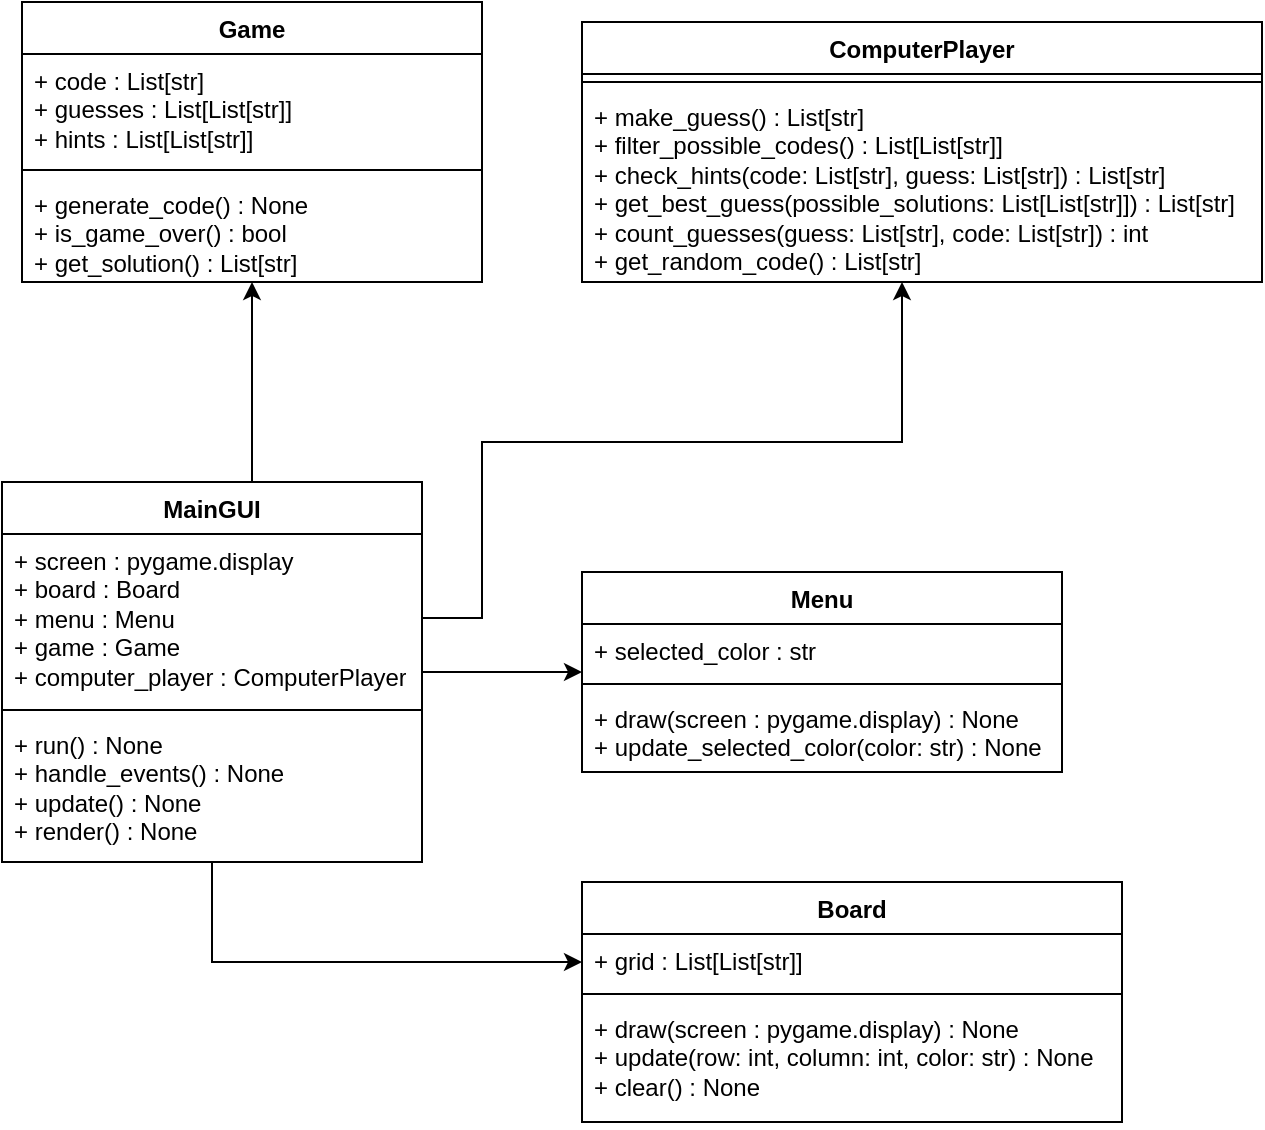 <mxfile version="21.3.3" type="device">
  <diagram id="C5RBs43oDa-KdzZeNtuy" name="Page-1">
    <mxGraphModel dx="733" dy="860" grid="1" gridSize="10" guides="1" tooltips="1" connect="1" arrows="1" fold="1" page="1" pageScale="1" pageWidth="827" pageHeight="1169" math="0" shadow="0">
      <root>
        <mxCell id="WIyWlLk6GJQsqaUBKTNV-0" />
        <mxCell id="WIyWlLk6GJQsqaUBKTNV-1" parent="WIyWlLk6GJQsqaUBKTNV-0" />
        <mxCell id="sVE_lHYtiXadF0ECQuOR-0" value="Game" style="swimlane;fontStyle=1;align=center;verticalAlign=top;childLayout=stackLayout;horizontal=1;startSize=26;horizontalStack=0;resizeParent=1;resizeParentMax=0;resizeLast=0;collapsible=1;marginBottom=0;whiteSpace=wrap;html=1;" vertex="1" parent="WIyWlLk6GJQsqaUBKTNV-1">
          <mxGeometry x="40" y="60" width="230" height="140" as="geometry" />
        </mxCell>
        <mxCell id="sVE_lHYtiXadF0ECQuOR-1" value="+ code :&amp;nbsp;List[str]&lt;br&gt;+ guesses : List[List[str]]&lt;br&gt;+ hints : List[List[str]]" style="text;strokeColor=none;fillColor=none;align=left;verticalAlign=top;spacingLeft=4;spacingRight=4;overflow=hidden;rotatable=0;points=[[0,0.5],[1,0.5]];portConstraint=eastwest;whiteSpace=wrap;html=1;" vertex="1" parent="sVE_lHYtiXadF0ECQuOR-0">
          <mxGeometry y="26" width="230" height="54" as="geometry" />
        </mxCell>
        <mxCell id="sVE_lHYtiXadF0ECQuOR-2" value="" style="line;strokeWidth=1;fillColor=none;align=left;verticalAlign=middle;spacingTop=-1;spacingLeft=3;spacingRight=3;rotatable=0;labelPosition=right;points=[];portConstraint=eastwest;strokeColor=inherit;" vertex="1" parent="sVE_lHYtiXadF0ECQuOR-0">
          <mxGeometry y="80" width="230" height="8" as="geometry" />
        </mxCell>
        <mxCell id="sVE_lHYtiXadF0ECQuOR-3" value="+ generate_code() : None&lt;br&gt;+ is_game_over() : bool&lt;br&gt;+ get_solution() : List[str]" style="text;strokeColor=none;fillColor=none;align=left;verticalAlign=top;spacingLeft=4;spacingRight=4;overflow=hidden;rotatable=0;points=[[0,0.5],[1,0.5]];portConstraint=eastwest;whiteSpace=wrap;html=1;" vertex="1" parent="sVE_lHYtiXadF0ECQuOR-0">
          <mxGeometry y="88" width="230" height="52" as="geometry" />
        </mxCell>
        <mxCell id="sVE_lHYtiXadF0ECQuOR-4" value="ComputerPlayer" style="swimlane;fontStyle=1;align=center;verticalAlign=top;childLayout=stackLayout;horizontal=1;startSize=26;horizontalStack=0;resizeParent=1;resizeParentMax=0;resizeLast=0;collapsible=1;marginBottom=0;whiteSpace=wrap;html=1;" vertex="1" parent="WIyWlLk6GJQsqaUBKTNV-1">
          <mxGeometry x="320" y="70" width="340" height="130" as="geometry" />
        </mxCell>
        <mxCell id="sVE_lHYtiXadF0ECQuOR-6" value="" style="line;strokeWidth=1;fillColor=none;align=left;verticalAlign=middle;spacingTop=-1;spacingLeft=3;spacingRight=3;rotatable=0;labelPosition=right;points=[];portConstraint=eastwest;strokeColor=inherit;" vertex="1" parent="sVE_lHYtiXadF0ECQuOR-4">
          <mxGeometry y="26" width="340" height="8" as="geometry" />
        </mxCell>
        <mxCell id="sVE_lHYtiXadF0ECQuOR-7" value="+ make_guess() : List[str]&lt;br&gt;+&amp;nbsp;filter_possible_codes() : List[List[str]]&lt;br&gt;+&amp;nbsp;check_hints(code: List[str], guess: List[str]) : List[str]&lt;br&gt;+&amp;nbsp;get_best_guess(possible_solutions: List[List[str]]) : List[str]&lt;br&gt;+&amp;nbsp;count_guesses(guess: List[str], code: List[str]) : int&lt;br&gt;+ get_random_code() : List[str]" style="text;strokeColor=none;fillColor=none;align=left;verticalAlign=top;spacingLeft=4;spacingRight=4;overflow=hidden;rotatable=0;points=[[0,0.5],[1,0.5]];portConstraint=eastwest;whiteSpace=wrap;html=1;" vertex="1" parent="sVE_lHYtiXadF0ECQuOR-4">
          <mxGeometry y="34" width="340" height="96" as="geometry" />
        </mxCell>
        <mxCell id="sVE_lHYtiXadF0ECQuOR-23" style="edgeStyle=orthogonalEdgeStyle;rounded=0;orthogonalLoop=1;jettySize=auto;html=1;" edge="1" parent="WIyWlLk6GJQsqaUBKTNV-1" source="sVE_lHYtiXadF0ECQuOR-8" target="sVE_lHYtiXadF0ECQuOR-0">
          <mxGeometry relative="1" as="geometry">
            <Array as="points">
              <mxPoint x="155" y="280" />
              <mxPoint x="155" y="280" />
            </Array>
          </mxGeometry>
        </mxCell>
        <mxCell id="sVE_lHYtiXadF0ECQuOR-24" style="edgeStyle=orthogonalEdgeStyle;rounded=0;orthogonalLoop=1;jettySize=auto;html=1;" edge="1" parent="WIyWlLk6GJQsqaUBKTNV-1" source="sVE_lHYtiXadF0ECQuOR-8" target="sVE_lHYtiXadF0ECQuOR-16">
          <mxGeometry relative="1" as="geometry">
            <Array as="points">
              <mxPoint x="135" y="540" />
            </Array>
          </mxGeometry>
        </mxCell>
        <mxCell id="sVE_lHYtiXadF0ECQuOR-25" style="edgeStyle=orthogonalEdgeStyle;rounded=0;orthogonalLoop=1;jettySize=auto;html=1;" edge="1" parent="WIyWlLk6GJQsqaUBKTNV-1" source="sVE_lHYtiXadF0ECQuOR-8" target="sVE_lHYtiXadF0ECQuOR-12">
          <mxGeometry relative="1" as="geometry" />
        </mxCell>
        <mxCell id="sVE_lHYtiXadF0ECQuOR-8" value="MainGUI" style="swimlane;fontStyle=1;align=center;verticalAlign=top;childLayout=stackLayout;horizontal=1;startSize=26;horizontalStack=0;resizeParent=1;resizeParentMax=0;resizeLast=0;collapsible=1;marginBottom=0;whiteSpace=wrap;html=1;" vertex="1" parent="WIyWlLk6GJQsqaUBKTNV-1">
          <mxGeometry x="30" y="300" width="210" height="190" as="geometry" />
        </mxCell>
        <mxCell id="sVE_lHYtiXadF0ECQuOR-9" value="+ screen : pygame.display&lt;br&gt;+ board : Board&lt;br&gt;+ menu : Menu&lt;br&gt;+ game : Game&lt;br&gt;+ computer_player : ComputerPlayer" style="text;strokeColor=none;fillColor=none;align=left;verticalAlign=top;spacingLeft=4;spacingRight=4;overflow=hidden;rotatable=0;points=[[0,0.5],[1,0.5]];portConstraint=eastwest;whiteSpace=wrap;html=1;" vertex="1" parent="sVE_lHYtiXadF0ECQuOR-8">
          <mxGeometry y="26" width="210" height="84" as="geometry" />
        </mxCell>
        <mxCell id="sVE_lHYtiXadF0ECQuOR-10" value="" style="line;strokeWidth=1;fillColor=none;align=left;verticalAlign=middle;spacingTop=-1;spacingLeft=3;spacingRight=3;rotatable=0;labelPosition=right;points=[];portConstraint=eastwest;strokeColor=inherit;" vertex="1" parent="sVE_lHYtiXadF0ECQuOR-8">
          <mxGeometry y="110" width="210" height="8" as="geometry" />
        </mxCell>
        <mxCell id="sVE_lHYtiXadF0ECQuOR-11" value="+ run() : None&lt;br&gt;+ handle_events() : None&lt;br&gt;+ update() : None&lt;br&gt;+ render() : None" style="text;strokeColor=none;fillColor=none;align=left;verticalAlign=top;spacingLeft=4;spacingRight=4;overflow=hidden;rotatable=0;points=[[0,0.5],[1,0.5]];portConstraint=eastwest;whiteSpace=wrap;html=1;" vertex="1" parent="sVE_lHYtiXadF0ECQuOR-8">
          <mxGeometry y="118" width="210" height="72" as="geometry" />
        </mxCell>
        <mxCell id="sVE_lHYtiXadF0ECQuOR-12" value="Menu" style="swimlane;fontStyle=1;align=center;verticalAlign=top;childLayout=stackLayout;horizontal=1;startSize=26;horizontalStack=0;resizeParent=1;resizeParentMax=0;resizeLast=0;collapsible=1;marginBottom=0;whiteSpace=wrap;html=1;" vertex="1" parent="WIyWlLk6GJQsqaUBKTNV-1">
          <mxGeometry x="320" y="345" width="240" height="100" as="geometry" />
        </mxCell>
        <mxCell id="sVE_lHYtiXadF0ECQuOR-13" value="+ selected_color : str" style="text;strokeColor=none;fillColor=none;align=left;verticalAlign=top;spacingLeft=4;spacingRight=4;overflow=hidden;rotatable=0;points=[[0,0.5],[1,0.5]];portConstraint=eastwest;whiteSpace=wrap;html=1;" vertex="1" parent="sVE_lHYtiXadF0ECQuOR-12">
          <mxGeometry y="26" width="240" height="26" as="geometry" />
        </mxCell>
        <mxCell id="sVE_lHYtiXadF0ECQuOR-14" value="" style="line;strokeWidth=1;fillColor=none;align=left;verticalAlign=middle;spacingTop=-1;spacingLeft=3;spacingRight=3;rotatable=0;labelPosition=right;points=[];portConstraint=eastwest;strokeColor=inherit;" vertex="1" parent="sVE_lHYtiXadF0ECQuOR-12">
          <mxGeometry y="52" width="240" height="8" as="geometry" />
        </mxCell>
        <mxCell id="sVE_lHYtiXadF0ECQuOR-15" value="+ draw(screen : pygame.display) : None&lt;br&gt;+&amp;nbsp;update_selected_color(color: str) : None" style="text;strokeColor=none;fillColor=none;align=left;verticalAlign=top;spacingLeft=4;spacingRight=4;overflow=hidden;rotatable=0;points=[[0,0.5],[1,0.5]];portConstraint=eastwest;whiteSpace=wrap;html=1;" vertex="1" parent="sVE_lHYtiXadF0ECQuOR-12">
          <mxGeometry y="60" width="240" height="40" as="geometry" />
        </mxCell>
        <mxCell id="sVE_lHYtiXadF0ECQuOR-16" value="Board" style="swimlane;fontStyle=1;align=center;verticalAlign=top;childLayout=stackLayout;horizontal=1;startSize=26;horizontalStack=0;resizeParent=1;resizeParentMax=0;resizeLast=0;collapsible=1;marginBottom=0;whiteSpace=wrap;html=1;" vertex="1" parent="WIyWlLk6GJQsqaUBKTNV-1">
          <mxGeometry x="320" y="500" width="270" height="120" as="geometry" />
        </mxCell>
        <mxCell id="sVE_lHYtiXadF0ECQuOR-17" value="+ grid : List[List[str]]" style="text;strokeColor=none;fillColor=none;align=left;verticalAlign=top;spacingLeft=4;spacingRight=4;overflow=hidden;rotatable=0;points=[[0,0.5],[1,0.5]];portConstraint=eastwest;whiteSpace=wrap;html=1;" vertex="1" parent="sVE_lHYtiXadF0ECQuOR-16">
          <mxGeometry y="26" width="270" height="26" as="geometry" />
        </mxCell>
        <mxCell id="sVE_lHYtiXadF0ECQuOR-18" value="" style="line;strokeWidth=1;fillColor=none;align=left;verticalAlign=middle;spacingTop=-1;spacingLeft=3;spacingRight=3;rotatable=0;labelPosition=right;points=[];portConstraint=eastwest;strokeColor=inherit;" vertex="1" parent="sVE_lHYtiXadF0ECQuOR-16">
          <mxGeometry y="52" width="270" height="8" as="geometry" />
        </mxCell>
        <mxCell id="sVE_lHYtiXadF0ECQuOR-19" value="+&amp;nbsp;draw(screen : pygame.display) : None&lt;br&gt;+ update(row: int, column: int, color: str) : None&lt;br&gt;+ clear() : None" style="text;strokeColor=none;fillColor=none;align=left;verticalAlign=top;spacingLeft=4;spacingRight=4;overflow=hidden;rotatable=0;points=[[0,0.5],[1,0.5]];portConstraint=eastwest;whiteSpace=wrap;html=1;" vertex="1" parent="sVE_lHYtiXadF0ECQuOR-16">
          <mxGeometry y="60" width="270" height="60" as="geometry" />
        </mxCell>
        <mxCell id="sVE_lHYtiXadF0ECQuOR-26" style="edgeStyle=orthogonalEdgeStyle;rounded=0;orthogonalLoop=1;jettySize=auto;html=1;" edge="1" parent="WIyWlLk6GJQsqaUBKTNV-1" source="sVE_lHYtiXadF0ECQuOR-9" target="sVE_lHYtiXadF0ECQuOR-4">
          <mxGeometry relative="1" as="geometry">
            <Array as="points">
              <mxPoint x="270" y="368" />
              <mxPoint x="270" y="280" />
              <mxPoint x="480" y="280" />
            </Array>
          </mxGeometry>
        </mxCell>
      </root>
    </mxGraphModel>
  </diagram>
</mxfile>
